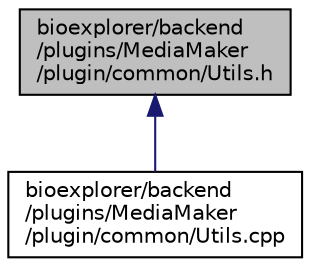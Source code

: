 digraph "bioexplorer/backend/plugins/MediaMaker/plugin/common/Utils.h"
{
 // LATEX_PDF_SIZE
  edge [fontname="Helvetica",fontsize="10",labelfontname="Helvetica",labelfontsize="10"];
  node [fontname="Helvetica",fontsize="10",shape=record];
  Node1 [label="bioexplorer/backend\l/plugins/MediaMaker\l/plugin/common/Utils.h",height=0.2,width=0.4,color="black", fillcolor="grey75", style="filled", fontcolor="black",tooltip=" "];
  Node1 -> Node2 [dir="back",color="midnightblue",fontsize="10",style="solid",fontname="Helvetica"];
  Node2 [label="bioexplorer/backend\l/plugins/MediaMaker\l/plugin/common/Utils.cpp",height=0.2,width=0.4,color="black", fillcolor="white", style="filled",URL="$d1/d43/bioexplorer_2backend_2plugins_2MediaMaker_2plugin_2common_2Utils_8cpp.html",tooltip=" "];
}
